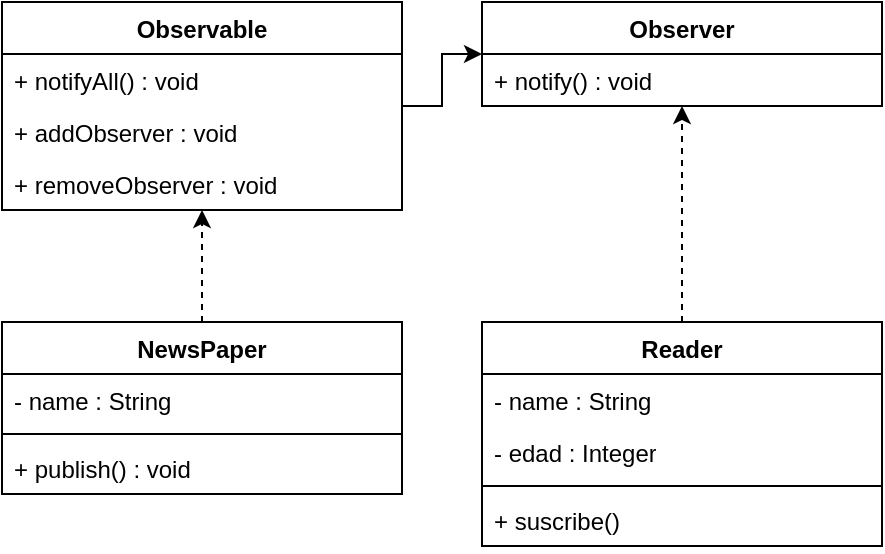 <mxfile version="27.0.9">
  <diagram name="Página-1" id="r8GqB6MraHCwHfFSU4xJ">
    <mxGraphModel dx="850" dy="580" grid="1" gridSize="10" guides="1" tooltips="1" connect="1" arrows="1" fold="1" page="1" pageScale="1" pageWidth="827" pageHeight="1169" math="0" shadow="0">
      <root>
        <mxCell id="0" />
        <mxCell id="1" parent="0" />
        <mxCell id="1fV7IJmqAo1QUtV2OCpQ-11" style="edgeStyle=orthogonalEdgeStyle;rounded=0;orthogonalLoop=1;jettySize=auto;html=1;" edge="1" parent="1" source="1fV7IJmqAo1QUtV2OCpQ-1" target="1fV7IJmqAo1QUtV2OCpQ-5">
          <mxGeometry relative="1" as="geometry" />
        </mxCell>
        <mxCell id="1fV7IJmqAo1QUtV2OCpQ-1" value="Observable" style="swimlane;fontStyle=1;align=center;verticalAlign=top;childLayout=stackLayout;horizontal=1;startSize=26;horizontalStack=0;resizeParent=1;resizeParentMax=0;resizeLast=0;collapsible=1;marginBottom=0;whiteSpace=wrap;html=1;" vertex="1" parent="1">
          <mxGeometry x="40" y="40" width="200" height="104" as="geometry" />
        </mxCell>
        <mxCell id="1fV7IJmqAo1QUtV2OCpQ-2" value="+ notifyAll() : void" style="text;strokeColor=none;fillColor=none;align=left;verticalAlign=top;spacingLeft=4;spacingRight=4;overflow=hidden;rotatable=0;points=[[0,0.5],[1,0.5]];portConstraint=eastwest;whiteSpace=wrap;html=1;" vertex="1" parent="1fV7IJmqAo1QUtV2OCpQ-1">
          <mxGeometry y="26" width="200" height="26" as="geometry" />
        </mxCell>
        <mxCell id="1fV7IJmqAo1QUtV2OCpQ-4" value="+ addObserver : void" style="text;strokeColor=none;fillColor=none;align=left;verticalAlign=top;spacingLeft=4;spacingRight=4;overflow=hidden;rotatable=0;points=[[0,0.5],[1,0.5]];portConstraint=eastwest;whiteSpace=wrap;html=1;" vertex="1" parent="1fV7IJmqAo1QUtV2OCpQ-1">
          <mxGeometry y="52" width="200" height="26" as="geometry" />
        </mxCell>
        <mxCell id="1fV7IJmqAo1QUtV2OCpQ-10" value="+ removeObserver : void" style="text;strokeColor=none;fillColor=none;align=left;verticalAlign=top;spacingLeft=4;spacingRight=4;overflow=hidden;rotatable=0;points=[[0,0.5],[1,0.5]];portConstraint=eastwest;whiteSpace=wrap;html=1;" vertex="1" parent="1fV7IJmqAo1QUtV2OCpQ-1">
          <mxGeometry y="78" width="200" height="26" as="geometry" />
        </mxCell>
        <mxCell id="1fV7IJmqAo1QUtV2OCpQ-5" value="Observer" style="swimlane;fontStyle=1;align=center;verticalAlign=top;childLayout=stackLayout;horizontal=1;startSize=26;horizontalStack=0;resizeParent=1;resizeParentMax=0;resizeLast=0;collapsible=1;marginBottom=0;whiteSpace=wrap;html=1;" vertex="1" parent="1">
          <mxGeometry x="280" y="40" width="200" height="52" as="geometry" />
        </mxCell>
        <mxCell id="1fV7IJmqAo1QUtV2OCpQ-8" value="+ notify() : void" style="text;strokeColor=none;fillColor=none;align=left;verticalAlign=top;spacingLeft=4;spacingRight=4;overflow=hidden;rotatable=0;points=[[0,0.5],[1,0.5]];portConstraint=eastwest;whiteSpace=wrap;html=1;" vertex="1" parent="1fV7IJmqAo1QUtV2OCpQ-5">
          <mxGeometry y="26" width="200" height="26" as="geometry" />
        </mxCell>
        <mxCell id="1fV7IJmqAo1QUtV2OCpQ-21" style="edgeStyle=orthogonalEdgeStyle;rounded=0;orthogonalLoop=1;jettySize=auto;html=1;dashed=1;" edge="1" parent="1" source="1fV7IJmqAo1QUtV2OCpQ-12" target="1fV7IJmqAo1QUtV2OCpQ-1">
          <mxGeometry relative="1" as="geometry" />
        </mxCell>
        <mxCell id="1fV7IJmqAo1QUtV2OCpQ-12" value="NewsPaper" style="swimlane;fontStyle=1;align=center;verticalAlign=top;childLayout=stackLayout;horizontal=1;startSize=26;horizontalStack=0;resizeParent=1;resizeParentMax=0;resizeLast=0;collapsible=1;marginBottom=0;whiteSpace=wrap;html=1;" vertex="1" parent="1">
          <mxGeometry x="40" y="200" width="200" height="86" as="geometry" />
        </mxCell>
        <mxCell id="1fV7IJmqAo1QUtV2OCpQ-13" value="- name : String" style="text;strokeColor=none;fillColor=none;align=left;verticalAlign=top;spacingLeft=4;spacingRight=4;overflow=hidden;rotatable=0;points=[[0,0.5],[1,0.5]];portConstraint=eastwest;whiteSpace=wrap;html=1;" vertex="1" parent="1fV7IJmqAo1QUtV2OCpQ-12">
          <mxGeometry y="26" width="200" height="26" as="geometry" />
        </mxCell>
        <mxCell id="1fV7IJmqAo1QUtV2OCpQ-14" value="" style="line;strokeWidth=1;fillColor=none;align=left;verticalAlign=middle;spacingTop=-1;spacingLeft=3;spacingRight=3;rotatable=0;labelPosition=right;points=[];portConstraint=eastwest;strokeColor=inherit;" vertex="1" parent="1fV7IJmqAo1QUtV2OCpQ-12">
          <mxGeometry y="52" width="200" height="8" as="geometry" />
        </mxCell>
        <mxCell id="1fV7IJmqAo1QUtV2OCpQ-15" value="+ publish() : void" style="text;strokeColor=none;fillColor=none;align=left;verticalAlign=top;spacingLeft=4;spacingRight=4;overflow=hidden;rotatable=0;points=[[0,0.5],[1,0.5]];portConstraint=eastwest;whiteSpace=wrap;html=1;" vertex="1" parent="1fV7IJmqAo1QUtV2OCpQ-12">
          <mxGeometry y="60" width="200" height="26" as="geometry" />
        </mxCell>
        <mxCell id="1fV7IJmqAo1QUtV2OCpQ-22" style="edgeStyle=orthogonalEdgeStyle;rounded=0;orthogonalLoop=1;jettySize=auto;html=1;dashed=1;" edge="1" parent="1" source="1fV7IJmqAo1QUtV2OCpQ-16" target="1fV7IJmqAo1QUtV2OCpQ-5">
          <mxGeometry relative="1" as="geometry" />
        </mxCell>
        <mxCell id="1fV7IJmqAo1QUtV2OCpQ-16" value="Reader" style="swimlane;fontStyle=1;align=center;verticalAlign=top;childLayout=stackLayout;horizontal=1;startSize=26;horizontalStack=0;resizeParent=1;resizeParentMax=0;resizeLast=0;collapsible=1;marginBottom=0;whiteSpace=wrap;html=1;" vertex="1" parent="1">
          <mxGeometry x="280" y="200" width="200" height="112" as="geometry" />
        </mxCell>
        <mxCell id="1fV7IJmqAo1QUtV2OCpQ-17" value="- name : String" style="text;strokeColor=none;fillColor=none;align=left;verticalAlign=top;spacingLeft=4;spacingRight=4;overflow=hidden;rotatable=0;points=[[0,0.5],[1,0.5]];portConstraint=eastwest;whiteSpace=wrap;html=1;" vertex="1" parent="1fV7IJmqAo1QUtV2OCpQ-16">
          <mxGeometry y="26" width="200" height="26" as="geometry" />
        </mxCell>
        <mxCell id="1fV7IJmqAo1QUtV2OCpQ-20" value="- edad : Integer" style="text;strokeColor=none;fillColor=none;align=left;verticalAlign=top;spacingLeft=4;spacingRight=4;overflow=hidden;rotatable=0;points=[[0,0.5],[1,0.5]];portConstraint=eastwest;whiteSpace=wrap;html=1;" vertex="1" parent="1fV7IJmqAo1QUtV2OCpQ-16">
          <mxGeometry y="52" width="200" height="26" as="geometry" />
        </mxCell>
        <mxCell id="1fV7IJmqAo1QUtV2OCpQ-18" value="" style="line;strokeWidth=1;fillColor=none;align=left;verticalAlign=middle;spacingTop=-1;spacingLeft=3;spacingRight=3;rotatable=0;labelPosition=right;points=[];portConstraint=eastwest;strokeColor=inherit;" vertex="1" parent="1fV7IJmqAo1QUtV2OCpQ-16">
          <mxGeometry y="78" width="200" height="8" as="geometry" />
        </mxCell>
        <mxCell id="1fV7IJmqAo1QUtV2OCpQ-19" value="+ suscribe()" style="text;strokeColor=none;fillColor=none;align=left;verticalAlign=top;spacingLeft=4;spacingRight=4;overflow=hidden;rotatable=0;points=[[0,0.5],[1,0.5]];portConstraint=eastwest;whiteSpace=wrap;html=1;" vertex="1" parent="1fV7IJmqAo1QUtV2OCpQ-16">
          <mxGeometry y="86" width="200" height="26" as="geometry" />
        </mxCell>
      </root>
    </mxGraphModel>
  </diagram>
</mxfile>
